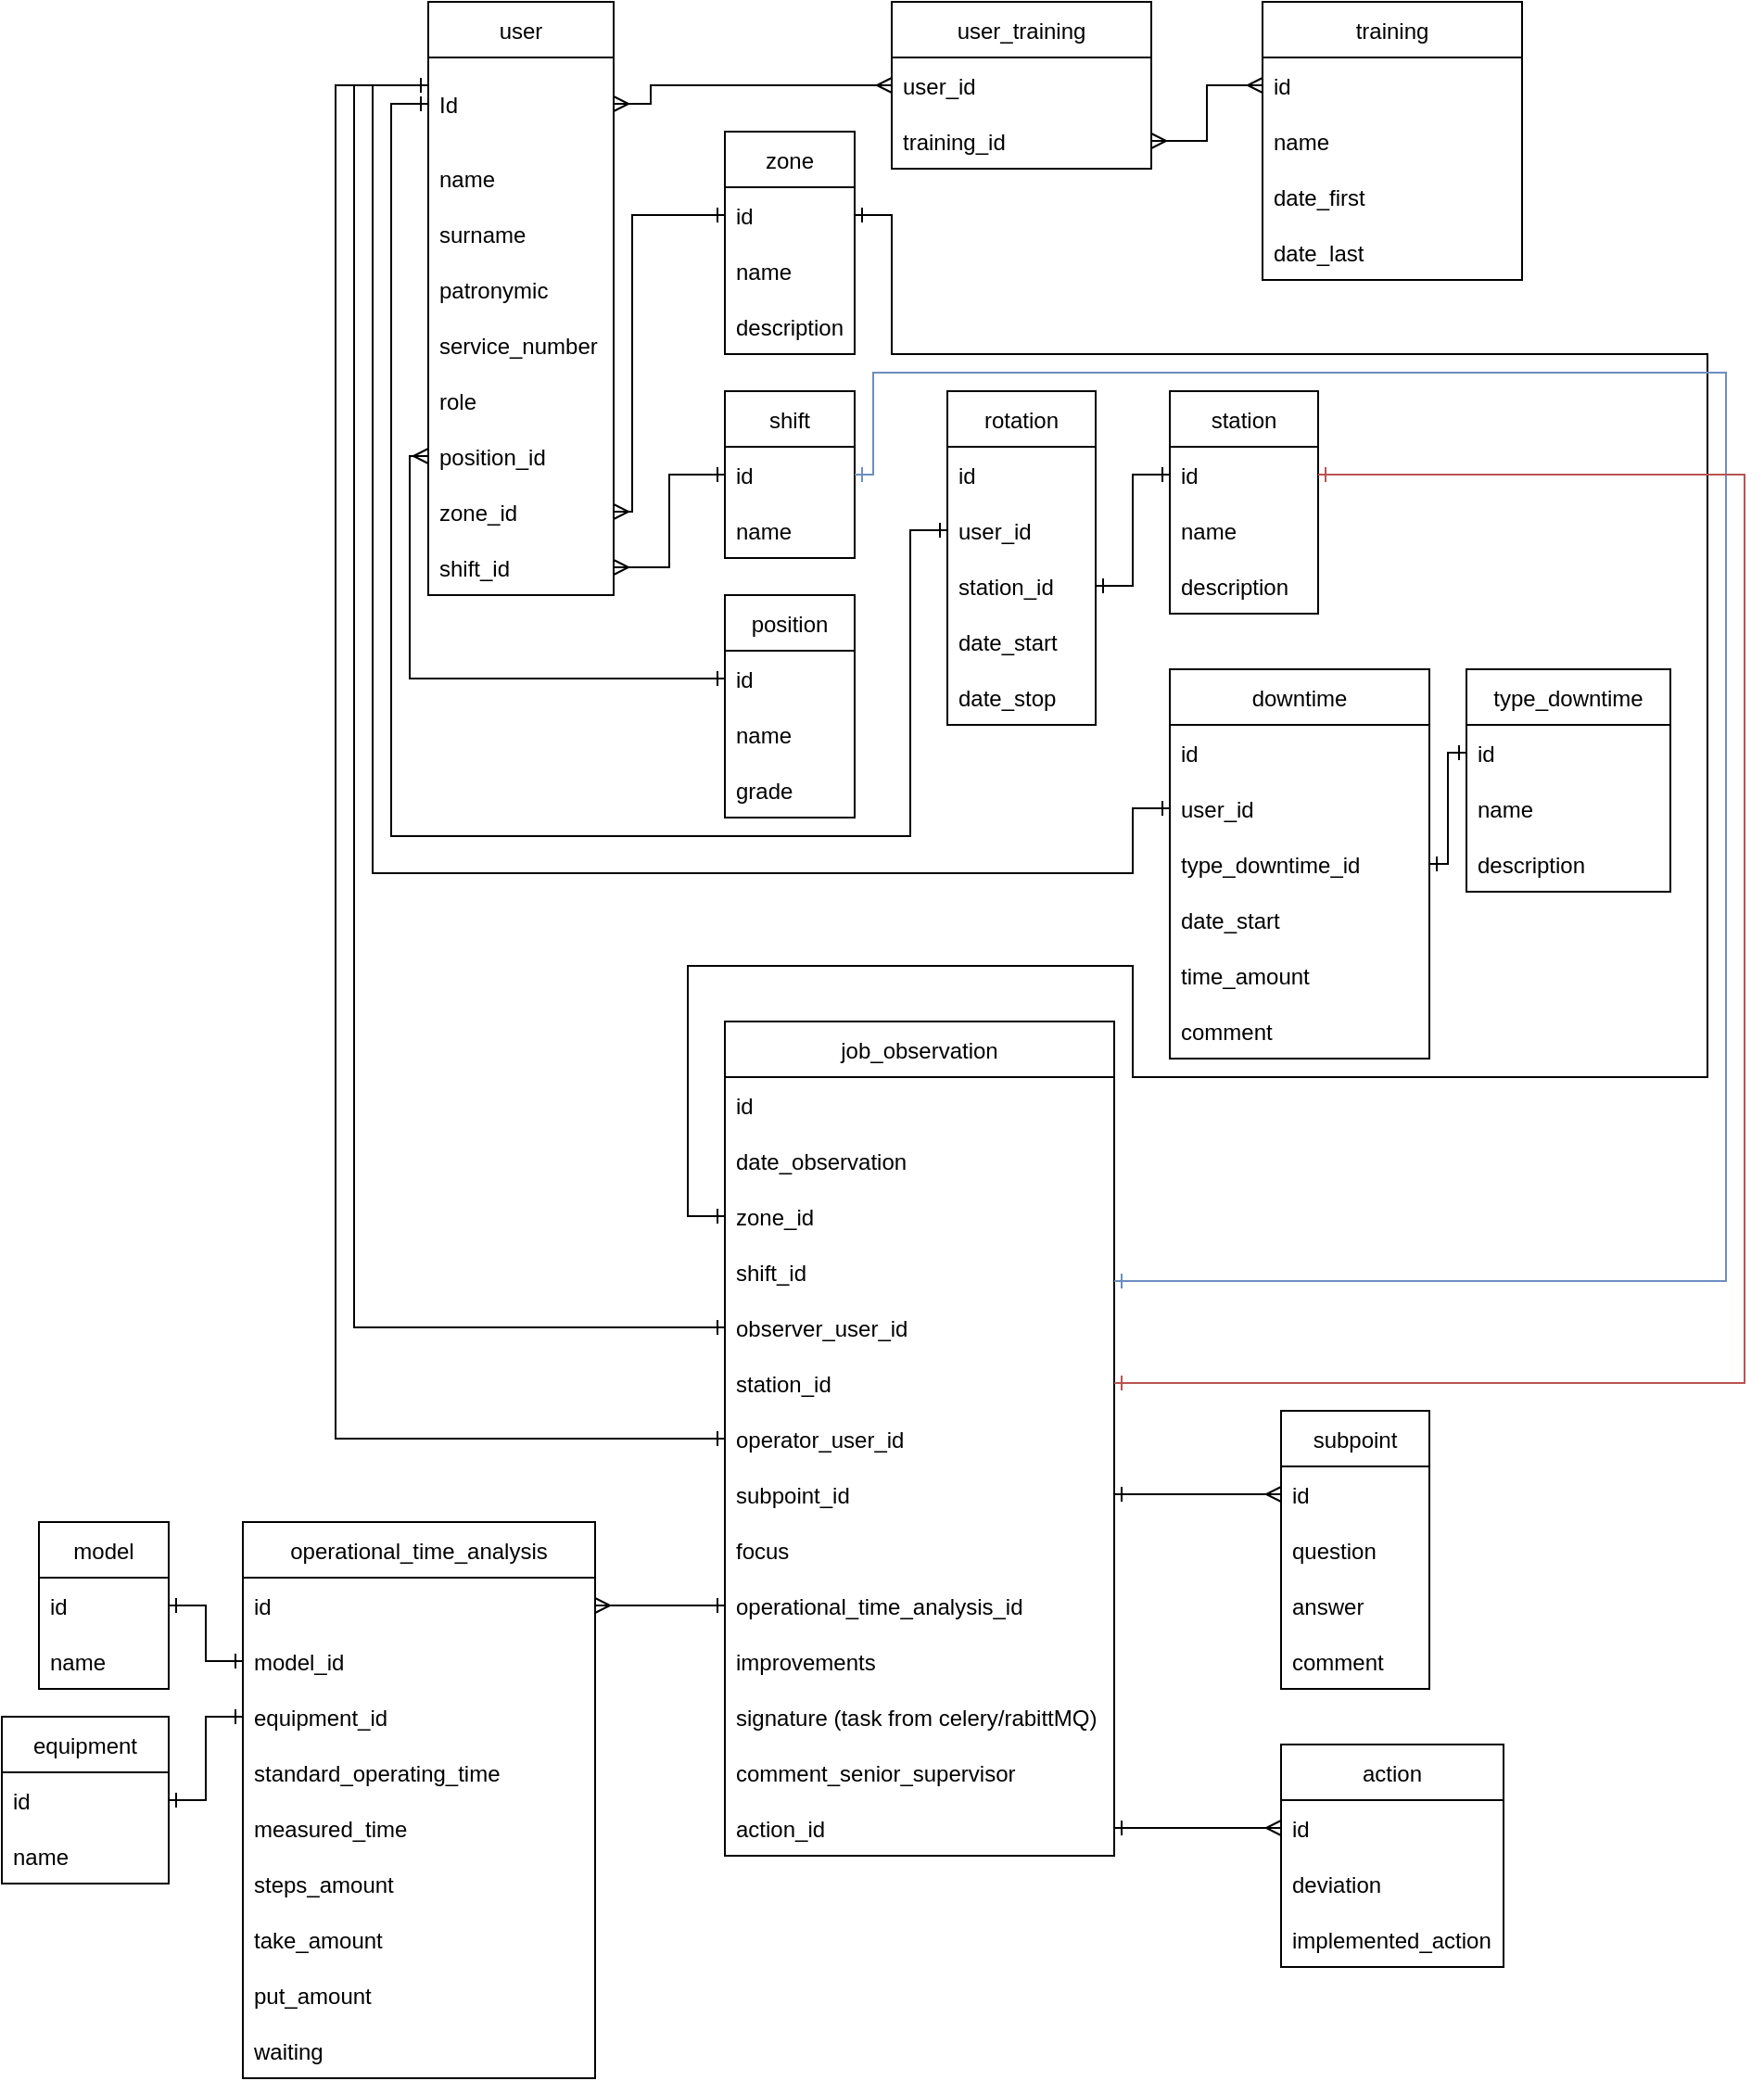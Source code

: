 <mxfile version="20.3.0" type="device"><diagram id="NyRJ1tQCkw0clS2zk_L4" name="Страница 1"><mxGraphModel dx="3197" dy="1463" grid="1" gridSize="10" guides="1" tooltips="1" connect="1" arrows="1" fold="1" page="1" pageScale="1" pageWidth="827" pageHeight="1169" math="0" shadow="0"><root><mxCell id="0"/><mxCell id="1" parent="0"/><mxCell id="yihOvGIDI-T1qDtZkuZe-1" value="user" style="swimlane;fontStyle=0;childLayout=stackLayout;horizontal=1;startSize=30;horizontalStack=0;resizeParent=1;resizeParentMax=0;resizeLast=0;collapsible=1;marginBottom=0;" parent="1" vertex="1"><mxGeometry x="40" y="40" width="100" height="320" as="geometry"><mxRectangle x="40" y="40" width="60" height="30" as="alternateBounds"/></mxGeometry></mxCell><mxCell id="yihOvGIDI-T1qDtZkuZe-2" value="Id" style="text;strokeColor=none;fillColor=none;align=left;verticalAlign=middle;spacingLeft=4;spacingRight=4;overflow=hidden;points=[[0,0.5],[1,0.5]];portConstraint=eastwest;rotatable=0;" parent="yihOvGIDI-T1qDtZkuZe-1" vertex="1"><mxGeometry y="30" width="100" height="50" as="geometry"/></mxCell><mxCell id="yihOvGIDI-T1qDtZkuZe-3" value="name" style="text;strokeColor=none;fillColor=none;align=left;verticalAlign=middle;spacingLeft=4;spacingRight=4;overflow=hidden;points=[[0,0.5],[1,0.5]];portConstraint=eastwest;rotatable=0;" parent="yihOvGIDI-T1qDtZkuZe-1" vertex="1"><mxGeometry y="80" width="100" height="30" as="geometry"/></mxCell><mxCell id="yihOvGIDI-T1qDtZkuZe-4" value="surname" style="text;strokeColor=none;fillColor=none;align=left;verticalAlign=middle;spacingLeft=4;spacingRight=4;overflow=hidden;points=[[0,0.5],[1,0.5]];portConstraint=eastwest;rotatable=0;" parent="yihOvGIDI-T1qDtZkuZe-1" vertex="1"><mxGeometry y="110" width="100" height="30" as="geometry"/></mxCell><mxCell id="yihOvGIDI-T1qDtZkuZe-8" value="patronymic" style="text;strokeColor=none;fillColor=none;align=left;verticalAlign=middle;spacingLeft=4;spacingRight=4;overflow=hidden;points=[[0,0.5],[1,0.5]];portConstraint=eastwest;rotatable=0;" parent="yihOvGIDI-T1qDtZkuZe-1" vertex="1"><mxGeometry y="140" width="100" height="30" as="geometry"/></mxCell><mxCell id="yihOvGIDI-T1qDtZkuZe-9" value="service_number" style="text;strokeColor=none;fillColor=none;align=left;verticalAlign=middle;spacingLeft=4;spacingRight=4;overflow=hidden;points=[[0,0.5],[1,0.5]];portConstraint=eastwest;rotatable=0;" parent="yihOvGIDI-T1qDtZkuZe-1" vertex="1"><mxGeometry y="170" width="100" height="30" as="geometry"/></mxCell><mxCell id="yihOvGIDI-T1qDtZkuZe-10" value="role" style="text;strokeColor=none;fillColor=none;align=left;verticalAlign=middle;spacingLeft=4;spacingRight=4;overflow=hidden;points=[[0,0.5],[1,0.5]];portConstraint=eastwest;rotatable=0;" parent="yihOvGIDI-T1qDtZkuZe-1" vertex="1"><mxGeometry y="200" width="100" height="30" as="geometry"/></mxCell><mxCell id="yihOvGIDI-T1qDtZkuZe-11" value="position_id" style="text;strokeColor=none;fillColor=none;align=left;verticalAlign=middle;spacingLeft=4;spacingRight=4;overflow=hidden;points=[[0,0.5],[1,0.5]];portConstraint=eastwest;rotatable=0;" parent="yihOvGIDI-T1qDtZkuZe-1" vertex="1"><mxGeometry y="230" width="100" height="30" as="geometry"/></mxCell><mxCell id="yihOvGIDI-T1qDtZkuZe-14" value="zone_id" style="text;strokeColor=none;fillColor=none;align=left;verticalAlign=middle;spacingLeft=4;spacingRight=4;overflow=hidden;points=[[0,0.5],[1,0.5]];portConstraint=eastwest;rotatable=0;" parent="yihOvGIDI-T1qDtZkuZe-1" vertex="1"><mxGeometry y="260" width="100" height="30" as="geometry"/></mxCell><mxCell id="yihOvGIDI-T1qDtZkuZe-15" value="shift_id" style="text;strokeColor=none;fillColor=none;align=left;verticalAlign=middle;spacingLeft=4;spacingRight=4;overflow=hidden;points=[[0,0.5],[1,0.5]];portConstraint=eastwest;rotatable=0;" parent="yihOvGIDI-T1qDtZkuZe-1" vertex="1"><mxGeometry y="290" width="100" height="30" as="geometry"/></mxCell><mxCell id="yihOvGIDI-T1qDtZkuZe-16" value="shift" style="swimlane;fontStyle=0;childLayout=stackLayout;horizontal=1;startSize=30;horizontalStack=0;resizeParent=1;resizeParentMax=0;resizeLast=0;collapsible=1;marginBottom=0;" parent="1" vertex="1"><mxGeometry x="200" y="250" width="70" height="90" as="geometry"/></mxCell><mxCell id="yihOvGIDI-T1qDtZkuZe-17" value="id" style="text;strokeColor=none;fillColor=none;align=left;verticalAlign=middle;spacingLeft=4;spacingRight=4;overflow=hidden;points=[[0,0.5],[1,0.5]];portConstraint=eastwest;rotatable=0;" parent="yihOvGIDI-T1qDtZkuZe-16" vertex="1"><mxGeometry y="30" width="70" height="30" as="geometry"/></mxCell><mxCell id="yihOvGIDI-T1qDtZkuZe-18" value="name" style="text;strokeColor=none;fillColor=none;align=left;verticalAlign=middle;spacingLeft=4;spacingRight=4;overflow=hidden;points=[[0,0.5],[1,0.5]];portConstraint=eastwest;rotatable=0;" parent="yihOvGIDI-T1qDtZkuZe-16" vertex="1"><mxGeometry y="60" width="70" height="30" as="geometry"/></mxCell><mxCell id="yihOvGIDI-T1qDtZkuZe-22" style="edgeStyle=orthogonalEdgeStyle;rounded=0;orthogonalLoop=1;jettySize=auto;html=1;entryX=0;entryY=0.5;entryDx=0;entryDy=0;endArrow=ERone;endFill=0;startArrow=ERmany;startFill=0;" parent="1" source="yihOvGIDI-T1qDtZkuZe-15" target="yihOvGIDI-T1qDtZkuZe-17" edge="1"><mxGeometry relative="1" as="geometry"/></mxCell><mxCell id="yihOvGIDI-T1qDtZkuZe-23" value="zone" style="swimlane;fontStyle=0;childLayout=stackLayout;horizontal=1;startSize=30;horizontalStack=0;resizeParent=1;resizeParentMax=0;resizeLast=0;collapsible=1;marginBottom=0;" parent="1" vertex="1"><mxGeometry x="200" y="110" width="70" height="120" as="geometry"/></mxCell><mxCell id="yihOvGIDI-T1qDtZkuZe-24" value="id" style="text;strokeColor=none;fillColor=none;align=left;verticalAlign=middle;spacingLeft=4;spacingRight=4;overflow=hidden;points=[[0,0.5],[1,0.5]];portConstraint=eastwest;rotatable=0;" parent="yihOvGIDI-T1qDtZkuZe-23" vertex="1"><mxGeometry y="30" width="70" height="30" as="geometry"/></mxCell><mxCell id="yihOvGIDI-T1qDtZkuZe-25" value="name" style="text;strokeColor=none;fillColor=none;align=left;verticalAlign=middle;spacingLeft=4;spacingRight=4;overflow=hidden;points=[[0,0.5],[1,0.5]];portConstraint=eastwest;rotatable=0;" parent="yihOvGIDI-T1qDtZkuZe-23" vertex="1"><mxGeometry y="60" width="70" height="30" as="geometry"/></mxCell><mxCell id="yihOvGIDI-T1qDtZkuZe-26" value="description" style="text;strokeColor=none;fillColor=none;align=left;verticalAlign=middle;spacingLeft=4;spacingRight=4;overflow=hidden;points=[[0,0.5],[1,0.5]];portConstraint=eastwest;rotatable=0;" parent="yihOvGIDI-T1qDtZkuZe-23" vertex="1"><mxGeometry y="90" width="70" height="30" as="geometry"/></mxCell><mxCell id="yihOvGIDI-T1qDtZkuZe-27" style="edgeStyle=orthogonalEdgeStyle;rounded=0;orthogonalLoop=1;jettySize=auto;html=1;exitX=1;exitY=0.5;exitDx=0;exitDy=0;entryX=0;entryY=0.5;entryDx=0;entryDy=0;endArrow=ERone;endFill=0;startArrow=ERmany;startFill=0;" parent="1" source="yihOvGIDI-T1qDtZkuZe-14" target="yihOvGIDI-T1qDtZkuZe-24" edge="1"><mxGeometry relative="1" as="geometry"><mxPoint x="200" y="160" as="targetPoint"/><Array as="points"><mxPoint x="150" y="315"/><mxPoint x="150" y="155"/></Array></mxGeometry></mxCell><mxCell id="yihOvGIDI-T1qDtZkuZe-28" value="position" style="swimlane;fontStyle=0;childLayout=stackLayout;horizontal=1;startSize=30;horizontalStack=0;resizeParent=1;resizeParentMax=0;resizeLast=0;collapsible=1;marginBottom=0;" parent="1" vertex="1"><mxGeometry x="200" y="360" width="70" height="120" as="geometry"/></mxCell><mxCell id="yihOvGIDI-T1qDtZkuZe-29" value="id" style="text;strokeColor=none;fillColor=none;align=left;verticalAlign=middle;spacingLeft=4;spacingRight=4;overflow=hidden;points=[[0,0.5],[1,0.5]];portConstraint=eastwest;rotatable=0;" parent="yihOvGIDI-T1qDtZkuZe-28" vertex="1"><mxGeometry y="30" width="70" height="30" as="geometry"/></mxCell><mxCell id="yihOvGIDI-T1qDtZkuZe-30" value="name" style="text;strokeColor=none;fillColor=none;align=left;verticalAlign=middle;spacingLeft=4;spacingRight=4;overflow=hidden;points=[[0,0.5],[1,0.5]];portConstraint=eastwest;rotatable=0;" parent="yihOvGIDI-T1qDtZkuZe-28" vertex="1"><mxGeometry y="60" width="70" height="30" as="geometry"/></mxCell><mxCell id="yihOvGIDI-T1qDtZkuZe-31" value="grade" style="text;strokeColor=none;fillColor=none;align=left;verticalAlign=middle;spacingLeft=4;spacingRight=4;overflow=hidden;points=[[0,0.5],[1,0.5]];portConstraint=eastwest;rotatable=0;" parent="yihOvGIDI-T1qDtZkuZe-28" vertex="1"><mxGeometry y="90" width="70" height="30" as="geometry"/></mxCell><mxCell id="yihOvGIDI-T1qDtZkuZe-32" style="edgeStyle=orthogonalEdgeStyle;rounded=0;orthogonalLoop=1;jettySize=auto;html=1;startArrow=ERmany;startFill=0;endArrow=ERone;endFill=0;exitX=0;exitY=0.5;exitDx=0;exitDy=0;" parent="1" source="yihOvGIDI-T1qDtZkuZe-11" target="yihOvGIDI-T1qDtZkuZe-29" edge="1"><mxGeometry relative="1" as="geometry"><Array as="points"><mxPoint x="30" y="285"/><mxPoint x="30" y="405"/></Array></mxGeometry></mxCell><mxCell id="yihOvGIDI-T1qDtZkuZe-33" value="training" style="swimlane;fontStyle=0;childLayout=stackLayout;horizontal=1;startSize=30;horizontalStack=0;resizeParent=1;resizeParentMax=0;resizeLast=0;collapsible=1;marginBottom=0;" parent="1" vertex="1"><mxGeometry x="490" y="40" width="140" height="150" as="geometry"/></mxCell><mxCell id="yihOvGIDI-T1qDtZkuZe-34" value="id" style="text;strokeColor=none;fillColor=none;align=left;verticalAlign=middle;spacingLeft=4;spacingRight=4;overflow=hidden;points=[[0,0.5],[1,0.5]];portConstraint=eastwest;rotatable=0;" parent="yihOvGIDI-T1qDtZkuZe-33" vertex="1"><mxGeometry y="30" width="140" height="30" as="geometry"/></mxCell><mxCell id="yihOvGIDI-T1qDtZkuZe-35" value="name" style="text;strokeColor=none;fillColor=none;align=left;verticalAlign=middle;spacingLeft=4;spacingRight=4;overflow=hidden;points=[[0,0.5],[1,0.5]];portConstraint=eastwest;rotatable=0;" parent="yihOvGIDI-T1qDtZkuZe-33" vertex="1"><mxGeometry y="60" width="140" height="30" as="geometry"/></mxCell><mxCell id="yihOvGIDI-T1qDtZkuZe-38" value="date_first" style="text;strokeColor=none;fillColor=none;align=left;verticalAlign=middle;spacingLeft=4;spacingRight=4;overflow=hidden;points=[[0,0.5],[1,0.5]];portConstraint=eastwest;rotatable=0;" parent="yihOvGIDI-T1qDtZkuZe-33" vertex="1"><mxGeometry y="90" width="140" height="30" as="geometry"/></mxCell><mxCell id="yihOvGIDI-T1qDtZkuZe-39" value="date_last" style="text;strokeColor=none;fillColor=none;align=left;verticalAlign=middle;spacingLeft=4;spacingRight=4;overflow=hidden;points=[[0,0.5],[1,0.5]];portConstraint=eastwest;rotatable=0;" parent="yihOvGIDI-T1qDtZkuZe-33" vertex="1"><mxGeometry y="120" width="140" height="30" as="geometry"/></mxCell><mxCell id="yihOvGIDI-T1qDtZkuZe-40" value="user_training" style="swimlane;fontStyle=0;childLayout=stackLayout;horizontal=1;startSize=30;horizontalStack=0;resizeParent=1;resizeParentMax=0;resizeLast=0;collapsible=1;marginBottom=0;" parent="1" vertex="1"><mxGeometry x="290" y="40" width="140" height="90" as="geometry"/></mxCell><mxCell id="yihOvGIDI-T1qDtZkuZe-41" value="user_id" style="text;strokeColor=none;fillColor=none;align=left;verticalAlign=middle;spacingLeft=4;spacingRight=4;overflow=hidden;points=[[0,0.5],[1,0.5]];portConstraint=eastwest;rotatable=0;" parent="yihOvGIDI-T1qDtZkuZe-40" vertex="1"><mxGeometry y="30" width="140" height="30" as="geometry"/></mxCell><mxCell id="yihOvGIDI-T1qDtZkuZe-42" value="training_id" style="text;strokeColor=none;fillColor=none;align=left;verticalAlign=middle;spacingLeft=4;spacingRight=4;overflow=hidden;points=[[0,0.5],[1,0.5]];portConstraint=eastwest;rotatable=0;" parent="yihOvGIDI-T1qDtZkuZe-40" vertex="1"><mxGeometry y="60" width="140" height="30" as="geometry"/></mxCell><mxCell id="yihOvGIDI-T1qDtZkuZe-44" style="edgeStyle=orthogonalEdgeStyle;rounded=0;orthogonalLoop=1;jettySize=auto;html=1;entryX=0;entryY=0.5;entryDx=0;entryDy=0;endArrow=ERmany;endFill=0;startArrow=ERmany;startFill=0;" parent="1" source="yihOvGIDI-T1qDtZkuZe-2" target="yihOvGIDI-T1qDtZkuZe-41" edge="1"><mxGeometry relative="1" as="geometry"><Array as="points"><mxPoint x="160" y="95"/><mxPoint x="160" y="85"/></Array></mxGeometry></mxCell><mxCell id="yihOvGIDI-T1qDtZkuZe-46" style="edgeStyle=orthogonalEdgeStyle;rounded=0;orthogonalLoop=1;jettySize=auto;html=1;exitX=0;exitY=0.5;exitDx=0;exitDy=0;entryX=1;entryY=0.5;entryDx=0;entryDy=0;endArrow=ERmany;endFill=0;startArrow=ERmany;startFill=0;" parent="1" source="yihOvGIDI-T1qDtZkuZe-34" target="yihOvGIDI-T1qDtZkuZe-42" edge="1"><mxGeometry relative="1" as="geometry"/></mxCell><mxCell id="yihOvGIDI-T1qDtZkuZe-47" value="rotation" style="swimlane;fontStyle=0;childLayout=stackLayout;horizontal=1;startSize=30;horizontalStack=0;resizeParent=1;resizeParentMax=0;resizeLast=0;collapsible=1;marginBottom=0;" parent="1" vertex="1"><mxGeometry x="320" y="250" width="80" height="180" as="geometry"/></mxCell><mxCell id="yihOvGIDI-T1qDtZkuZe-48" value="id" style="text;strokeColor=none;fillColor=none;align=left;verticalAlign=middle;spacingLeft=4;spacingRight=4;overflow=hidden;points=[[0,0.5],[1,0.5]];portConstraint=eastwest;rotatable=0;" parent="yihOvGIDI-T1qDtZkuZe-47" vertex="1"><mxGeometry y="30" width="80" height="30" as="geometry"/></mxCell><mxCell id="yihOvGIDI-T1qDtZkuZe-49" value="user_id" style="text;strokeColor=none;fillColor=none;align=left;verticalAlign=middle;spacingLeft=4;spacingRight=4;overflow=hidden;points=[[0,0.5],[1,0.5]];portConstraint=eastwest;rotatable=0;" parent="yihOvGIDI-T1qDtZkuZe-47" vertex="1"><mxGeometry y="60" width="80" height="30" as="geometry"/></mxCell><mxCell id="yihOvGIDI-T1qDtZkuZe-50" value="station_id" style="text;strokeColor=none;fillColor=none;align=left;verticalAlign=middle;spacingLeft=4;spacingRight=4;overflow=hidden;points=[[0,0.5],[1,0.5]];portConstraint=eastwest;rotatable=0;" parent="yihOvGIDI-T1qDtZkuZe-47" vertex="1"><mxGeometry y="90" width="80" height="30" as="geometry"/></mxCell><mxCell id="yihOvGIDI-T1qDtZkuZe-51" value="date_start" style="text;strokeColor=none;fillColor=none;align=left;verticalAlign=middle;spacingLeft=4;spacingRight=4;overflow=hidden;points=[[0,0.5],[1,0.5]];portConstraint=eastwest;rotatable=0;" parent="yihOvGIDI-T1qDtZkuZe-47" vertex="1"><mxGeometry y="120" width="80" height="30" as="geometry"/></mxCell><mxCell id="yihOvGIDI-T1qDtZkuZe-52" value="date_stop" style="text;strokeColor=none;fillColor=none;align=left;verticalAlign=middle;spacingLeft=4;spacingRight=4;overflow=hidden;points=[[0,0.5],[1,0.5]];portConstraint=eastwest;rotatable=0;" parent="yihOvGIDI-T1qDtZkuZe-47" vertex="1"><mxGeometry y="150" width="80" height="30" as="geometry"/></mxCell><mxCell id="yihOvGIDI-T1qDtZkuZe-53" style="edgeStyle=orthogonalEdgeStyle;rounded=0;orthogonalLoop=1;jettySize=auto;html=1;entryX=0;entryY=0.5;entryDx=0;entryDy=0;endArrow=ERone;endFill=0;exitX=0;exitY=0.5;exitDx=0;exitDy=0;startArrow=ERone;startFill=0;" parent="1" source="yihOvGIDI-T1qDtZkuZe-2" target="yihOvGIDI-T1qDtZkuZe-49" edge="1"><mxGeometry relative="1" as="geometry"><Array as="points"><mxPoint x="20" y="95"/><mxPoint x="20" y="490"/><mxPoint x="300" y="490"/><mxPoint x="300" y="325"/></Array></mxGeometry></mxCell><mxCell id="yihOvGIDI-T1qDtZkuZe-56" value="station" style="swimlane;fontStyle=0;childLayout=stackLayout;horizontal=1;startSize=30;horizontalStack=0;resizeParent=1;resizeParentMax=0;resizeLast=0;collapsible=1;marginBottom=0;" parent="1" vertex="1"><mxGeometry x="440" y="250" width="80" height="120" as="geometry"/></mxCell><mxCell id="yihOvGIDI-T1qDtZkuZe-57" value="id" style="text;strokeColor=none;fillColor=none;align=left;verticalAlign=middle;spacingLeft=4;spacingRight=4;overflow=hidden;points=[[0,0.5],[1,0.5]];portConstraint=eastwest;rotatable=0;" parent="yihOvGIDI-T1qDtZkuZe-56" vertex="1"><mxGeometry y="30" width="80" height="30" as="geometry"/></mxCell><mxCell id="yihOvGIDI-T1qDtZkuZe-58" value="name" style="text;strokeColor=none;fillColor=none;align=left;verticalAlign=middle;spacingLeft=4;spacingRight=4;overflow=hidden;points=[[0,0.5],[1,0.5]];portConstraint=eastwest;rotatable=0;" parent="yihOvGIDI-T1qDtZkuZe-56" vertex="1"><mxGeometry y="60" width="80" height="30" as="geometry"/></mxCell><mxCell id="yihOvGIDI-T1qDtZkuZe-59" value="description" style="text;strokeColor=none;fillColor=none;align=left;verticalAlign=middle;spacingLeft=4;spacingRight=4;overflow=hidden;points=[[0,0.5],[1,0.5]];portConstraint=eastwest;rotatable=0;" parent="yihOvGIDI-T1qDtZkuZe-56" vertex="1"><mxGeometry y="90" width="80" height="30" as="geometry"/></mxCell><mxCell id="yihOvGIDI-T1qDtZkuZe-65" style="edgeStyle=orthogonalEdgeStyle;rounded=0;orthogonalLoop=1;jettySize=auto;html=1;exitX=1;exitY=0.5;exitDx=0;exitDy=0;endArrow=classic;endFill=1;" parent="yihOvGIDI-T1qDtZkuZe-56" source="yihOvGIDI-T1qDtZkuZe-58" target="yihOvGIDI-T1qDtZkuZe-58" edge="1"><mxGeometry relative="1" as="geometry"/></mxCell><mxCell id="yihOvGIDI-T1qDtZkuZe-60" style="edgeStyle=orthogonalEdgeStyle;rounded=0;orthogonalLoop=1;jettySize=auto;html=1;exitX=0;exitY=0.5;exitDx=0;exitDy=0;entryX=1;entryY=0.5;entryDx=0;entryDy=0;endArrow=ERone;endFill=0;startArrow=ERone;startFill=0;" parent="1" source="yihOvGIDI-T1qDtZkuZe-57" target="yihOvGIDI-T1qDtZkuZe-50" edge="1"><mxGeometry relative="1" as="geometry"><Array as="points"><mxPoint x="420" y="295"/><mxPoint x="420" y="355"/></Array></mxGeometry></mxCell><mxCell id="yihOvGIDI-T1qDtZkuZe-61" value="downtime" style="swimlane;fontStyle=0;childLayout=stackLayout;horizontal=1;startSize=30;horizontalStack=0;resizeParent=1;resizeParentMax=0;resizeLast=0;collapsible=1;marginBottom=0;" parent="1" vertex="1"><mxGeometry x="440" y="400" width="140" height="210" as="geometry"/></mxCell><mxCell id="yihOvGIDI-T1qDtZkuZe-62" value="id" style="text;strokeColor=none;fillColor=none;align=left;verticalAlign=middle;spacingLeft=4;spacingRight=4;overflow=hidden;points=[[0,0.5],[1,0.5]];portConstraint=eastwest;rotatable=0;" parent="yihOvGIDI-T1qDtZkuZe-61" vertex="1"><mxGeometry y="30" width="140" height="30" as="geometry"/></mxCell><mxCell id="yihOvGIDI-T1qDtZkuZe-63" value="user_id" style="text;strokeColor=none;fillColor=none;align=left;verticalAlign=middle;spacingLeft=4;spacingRight=4;overflow=hidden;points=[[0,0.5],[1,0.5]];portConstraint=eastwest;rotatable=0;" parent="yihOvGIDI-T1qDtZkuZe-61" vertex="1"><mxGeometry y="60" width="140" height="30" as="geometry"/></mxCell><mxCell id="yihOvGIDI-T1qDtZkuZe-64" value="type_downtime_id" style="text;strokeColor=none;fillColor=none;align=left;verticalAlign=middle;spacingLeft=4;spacingRight=4;overflow=hidden;points=[[0,0.5],[1,0.5]];portConstraint=eastwest;rotatable=0;" parent="yihOvGIDI-T1qDtZkuZe-61" vertex="1"><mxGeometry y="90" width="140" height="30" as="geometry"/></mxCell><mxCell id="yihOvGIDI-T1qDtZkuZe-66" value="date_start" style="text;strokeColor=none;fillColor=none;align=left;verticalAlign=middle;spacingLeft=4;spacingRight=4;overflow=hidden;points=[[0,0.5],[1,0.5]];portConstraint=eastwest;rotatable=0;" parent="yihOvGIDI-T1qDtZkuZe-61" vertex="1"><mxGeometry y="120" width="140" height="30" as="geometry"/></mxCell><mxCell id="IS153_sGiY7l5ILArq1q-39" value="time_amount" style="text;strokeColor=none;fillColor=none;align=left;verticalAlign=middle;spacingLeft=4;spacingRight=4;overflow=hidden;points=[[0,0.5],[1,0.5]];portConstraint=eastwest;rotatable=0;" vertex="1" parent="yihOvGIDI-T1qDtZkuZe-61"><mxGeometry y="150" width="140" height="30" as="geometry"/></mxCell><mxCell id="yihOvGIDI-T1qDtZkuZe-68" value="comment" style="text;strokeColor=none;fillColor=none;align=left;verticalAlign=middle;spacingLeft=4;spacingRight=4;overflow=hidden;points=[[0,0.5],[1,0.5]];portConstraint=eastwest;rotatable=0;" parent="yihOvGIDI-T1qDtZkuZe-61" vertex="1"><mxGeometry y="180" width="140" height="30" as="geometry"/></mxCell><mxCell id="yihOvGIDI-T1qDtZkuZe-69" value="type_downtime" style="swimlane;fontStyle=0;childLayout=stackLayout;horizontal=1;startSize=30;horizontalStack=0;resizeParent=1;resizeParentMax=0;resizeLast=0;collapsible=1;marginBottom=0;" parent="1" vertex="1"><mxGeometry x="600" y="400" width="110" height="120" as="geometry"/></mxCell><mxCell id="yihOvGIDI-T1qDtZkuZe-70" value="id" style="text;strokeColor=none;fillColor=none;align=left;verticalAlign=middle;spacingLeft=4;spacingRight=4;overflow=hidden;points=[[0,0.5],[1,0.5]];portConstraint=eastwest;rotatable=0;" parent="yihOvGIDI-T1qDtZkuZe-69" vertex="1"><mxGeometry y="30" width="110" height="30" as="geometry"/></mxCell><mxCell id="yihOvGIDI-T1qDtZkuZe-71" value="name" style="text;strokeColor=none;fillColor=none;align=left;verticalAlign=middle;spacingLeft=4;spacingRight=4;overflow=hidden;points=[[0,0.5],[1,0.5]];portConstraint=eastwest;rotatable=0;" parent="yihOvGIDI-T1qDtZkuZe-69" vertex="1"><mxGeometry y="60" width="110" height="30" as="geometry"/></mxCell><mxCell id="yihOvGIDI-T1qDtZkuZe-72" value="description" style="text;strokeColor=none;fillColor=none;align=left;verticalAlign=middle;spacingLeft=4;spacingRight=4;overflow=hidden;points=[[0,0.5],[1,0.5]];portConstraint=eastwest;rotatable=0;" parent="yihOvGIDI-T1qDtZkuZe-69" vertex="1"><mxGeometry y="90" width="110" height="30" as="geometry"/></mxCell><mxCell id="yihOvGIDI-T1qDtZkuZe-73" style="edgeStyle=orthogonalEdgeStyle;rounded=0;orthogonalLoop=1;jettySize=auto;html=1;exitX=0;exitY=0.5;exitDx=0;exitDy=0;entryX=1;entryY=0.5;entryDx=0;entryDy=0;endArrow=ERone;endFill=0;startArrow=ERone;startFill=0;" parent="1" source="yihOvGIDI-T1qDtZkuZe-70" target="yihOvGIDI-T1qDtZkuZe-64" edge="1"><mxGeometry relative="1" as="geometry"><Array as="points"><mxPoint x="590" y="445"/><mxPoint x="590" y="505"/></Array></mxGeometry></mxCell><mxCell id="yihOvGIDI-T1qDtZkuZe-74" style="edgeStyle=orthogonalEdgeStyle;rounded=0;orthogonalLoop=1;jettySize=auto;html=1;entryX=0;entryY=0.5;entryDx=0;entryDy=0;endArrow=ERone;endFill=0;startArrow=ERone;startFill=0;" parent="1" source="yihOvGIDI-T1qDtZkuZe-2" target="yihOvGIDI-T1qDtZkuZe-63" edge="1"><mxGeometry relative="1" as="geometry"><Array as="points"><mxPoint x="10" y="85"/><mxPoint x="10" y="510"/><mxPoint x="420" y="510"/><mxPoint x="420" y="475"/></Array></mxGeometry></mxCell><mxCell id="yihOvGIDI-T1qDtZkuZe-75" value="job_observation" style="swimlane;fontStyle=0;childLayout=stackLayout;horizontal=1;startSize=30;horizontalStack=0;resizeParent=1;resizeParentMax=0;resizeLast=0;collapsible=1;marginBottom=0;" parent="1" vertex="1"><mxGeometry x="200" y="590" width="210" height="450" as="geometry"/></mxCell><mxCell id="yihOvGIDI-T1qDtZkuZe-76" value="id" style="text;strokeColor=none;fillColor=none;align=left;verticalAlign=middle;spacingLeft=4;spacingRight=4;overflow=hidden;points=[[0,0.5],[1,0.5]];portConstraint=eastwest;rotatable=0;" parent="yihOvGIDI-T1qDtZkuZe-75" vertex="1"><mxGeometry y="30" width="210" height="30" as="geometry"/></mxCell><mxCell id="yihOvGIDI-T1qDtZkuZe-77" value="date_observation" style="text;strokeColor=none;fillColor=none;align=left;verticalAlign=middle;spacingLeft=4;spacingRight=4;overflow=hidden;points=[[0,0.5],[1,0.5]];portConstraint=eastwest;rotatable=0;" parent="yihOvGIDI-T1qDtZkuZe-75" vertex="1"><mxGeometry y="60" width="210" height="30" as="geometry"/></mxCell><mxCell id="yihOvGIDI-T1qDtZkuZe-78" value="zone_id" style="text;strokeColor=none;fillColor=none;align=left;verticalAlign=middle;spacingLeft=4;spacingRight=4;overflow=hidden;points=[[0,0.5],[1,0.5]];portConstraint=eastwest;rotatable=0;" parent="yihOvGIDI-T1qDtZkuZe-75" vertex="1"><mxGeometry y="90" width="210" height="30" as="geometry"/></mxCell><mxCell id="yihOvGIDI-T1qDtZkuZe-79" value="shift_id" style="text;strokeColor=none;fillColor=none;align=left;verticalAlign=middle;spacingLeft=4;spacingRight=4;overflow=hidden;points=[[0,0.5],[1,0.5]];portConstraint=eastwest;rotatable=0;" parent="yihOvGIDI-T1qDtZkuZe-75" vertex="1"><mxGeometry y="120" width="210" height="30" as="geometry"/></mxCell><mxCell id="yihOvGIDI-T1qDtZkuZe-80" value="observer_user_id" style="text;strokeColor=none;fillColor=none;align=left;verticalAlign=middle;spacingLeft=4;spacingRight=4;overflow=hidden;points=[[0,0.5],[1,0.5]];portConstraint=eastwest;rotatable=0;" parent="yihOvGIDI-T1qDtZkuZe-75" vertex="1"><mxGeometry y="150" width="210" height="30" as="geometry"/></mxCell><mxCell id="yihOvGIDI-T1qDtZkuZe-81" value="station_id" style="text;strokeColor=none;fillColor=none;align=left;verticalAlign=middle;spacingLeft=4;spacingRight=4;overflow=hidden;points=[[0,0.5],[1,0.5]];portConstraint=eastwest;rotatable=0;" parent="yihOvGIDI-T1qDtZkuZe-75" vertex="1"><mxGeometry y="180" width="210" height="30" as="geometry"/></mxCell><mxCell id="yihOvGIDI-T1qDtZkuZe-82" value="operator_user_id" style="text;strokeColor=none;fillColor=none;align=left;verticalAlign=middle;spacingLeft=4;spacingRight=4;overflow=hidden;points=[[0,0.5],[1,0.5]];portConstraint=eastwest;rotatable=0;" parent="yihOvGIDI-T1qDtZkuZe-75" vertex="1"><mxGeometry y="210" width="210" height="30" as="geometry"/></mxCell><mxCell id="yihOvGIDI-T1qDtZkuZe-83" value="subpoint_id" style="text;strokeColor=none;fillColor=none;align=left;verticalAlign=middle;spacingLeft=4;spacingRight=4;overflow=hidden;points=[[0,0.5],[1,0.5]];portConstraint=eastwest;rotatable=0;" parent="yihOvGIDI-T1qDtZkuZe-75" vertex="1"><mxGeometry y="240" width="210" height="30" as="geometry"/></mxCell><mxCell id="yihOvGIDI-T1qDtZkuZe-84" value="focus" style="text;strokeColor=none;fillColor=none;align=left;verticalAlign=middle;spacingLeft=4;spacingRight=4;overflow=hidden;points=[[0,0.5],[1,0.5]];portConstraint=eastwest;rotatable=0;" parent="yihOvGIDI-T1qDtZkuZe-75" vertex="1"><mxGeometry y="270" width="210" height="30" as="geometry"/></mxCell><mxCell id="yihOvGIDI-T1qDtZkuZe-85" value="operational_time_analysis_id" style="text;strokeColor=none;fillColor=none;align=left;verticalAlign=middle;spacingLeft=4;spacingRight=4;overflow=hidden;points=[[0,0.5],[1,0.5]];portConstraint=eastwest;rotatable=0;" parent="yihOvGIDI-T1qDtZkuZe-75" vertex="1"><mxGeometry y="300" width="210" height="30" as="geometry"/></mxCell><mxCell id="yihOvGIDI-T1qDtZkuZe-86" value="improvements" style="text;strokeColor=none;fillColor=none;align=left;verticalAlign=middle;spacingLeft=4;spacingRight=4;overflow=hidden;points=[[0,0.5],[1,0.5]];portConstraint=eastwest;rotatable=0;" parent="yihOvGIDI-T1qDtZkuZe-75" vertex="1"><mxGeometry y="330" width="210" height="30" as="geometry"/></mxCell><mxCell id="yihOvGIDI-T1qDtZkuZe-87" value="signature (task from celery/rabittMQ)" style="text;strokeColor=none;fillColor=none;align=left;verticalAlign=middle;spacingLeft=4;spacingRight=4;overflow=hidden;points=[[0,0.5],[1,0.5]];portConstraint=eastwest;rotatable=0;" parent="yihOvGIDI-T1qDtZkuZe-75" vertex="1"><mxGeometry y="360" width="210" height="30" as="geometry"/></mxCell><mxCell id="yihOvGIDI-T1qDtZkuZe-88" value="comment_senior_supervisor" style="text;strokeColor=none;fillColor=none;align=left;verticalAlign=middle;spacingLeft=4;spacingRight=4;overflow=hidden;points=[[0,0.5],[1,0.5]];portConstraint=eastwest;rotatable=0;" parent="yihOvGIDI-T1qDtZkuZe-75" vertex="1"><mxGeometry y="390" width="210" height="30" as="geometry"/></mxCell><mxCell id="yihOvGIDI-T1qDtZkuZe-89" value="action_id" style="text;strokeColor=none;fillColor=none;align=left;verticalAlign=middle;spacingLeft=4;spacingRight=4;overflow=hidden;points=[[0,0.5],[1,0.5]];portConstraint=eastwest;rotatable=0;" parent="yihOvGIDI-T1qDtZkuZe-75" vertex="1"><mxGeometry y="420" width="210" height="30" as="geometry"/></mxCell><mxCell id="yihOvGIDI-T1qDtZkuZe-90" style="edgeStyle=orthogonalEdgeStyle;rounded=0;orthogonalLoop=1;jettySize=auto;html=1;entryX=0;entryY=0.5;entryDx=0;entryDy=0;endArrow=ERone;endFill=0;startArrow=ERone;startFill=0;" parent="1" source="yihOvGIDI-T1qDtZkuZe-2" target="yihOvGIDI-T1qDtZkuZe-80" edge="1"><mxGeometry relative="1" as="geometry"><Array as="points"><mxPoint y="85"/><mxPoint y="755"/></Array></mxGeometry></mxCell><mxCell id="yihOvGIDI-T1qDtZkuZe-91" style="edgeStyle=orthogonalEdgeStyle;rounded=0;orthogonalLoop=1;jettySize=auto;html=1;entryX=0;entryY=0.5;entryDx=0;entryDy=0;endArrow=ERone;endFill=0;startArrow=ERone;startFill=0;" parent="1" source="yihOvGIDI-T1qDtZkuZe-2" target="yihOvGIDI-T1qDtZkuZe-82" edge="1"><mxGeometry relative="1" as="geometry"><Array as="points"><mxPoint x="-10" y="85"/><mxPoint x="-10" y="815"/></Array></mxGeometry></mxCell><mxCell id="yihOvGIDI-T1qDtZkuZe-92" style="edgeStyle=orthogonalEdgeStyle;rounded=0;orthogonalLoop=1;jettySize=auto;html=1;entryX=1;entryY=0.5;entryDx=0;entryDy=0;endArrow=ERone;endFill=0;startArrow=ERone;startFill=0;" parent="1" source="yihOvGIDI-T1qDtZkuZe-78" target="yihOvGIDI-T1qDtZkuZe-24" edge="1"><mxGeometry relative="1" as="geometry"><Array as="points"><mxPoint x="180" y="695"/><mxPoint x="180" y="560"/><mxPoint x="420" y="560"/><mxPoint x="420" y="620"/><mxPoint x="730" y="620"/><mxPoint x="730" y="230"/><mxPoint x="290" y="230"/><mxPoint x="290" y="155"/></Array></mxGeometry></mxCell><mxCell id="IS153_sGiY7l5ILArq1q-2" style="edgeStyle=orthogonalEdgeStyle;rounded=0;orthogonalLoop=1;jettySize=auto;html=1;entryX=1;entryY=0.667;entryDx=0;entryDy=0;entryPerimeter=0;startArrow=ERone;startFill=0;endArrow=ERone;endFill=0;fillColor=#dae8fc;strokeColor=#6c8ebf;" edge="1" parent="1" source="yihOvGIDI-T1qDtZkuZe-17" target="yihOvGIDI-T1qDtZkuZe-79"><mxGeometry relative="1" as="geometry"><Array as="points"><mxPoint x="280" y="295"/><mxPoint x="280" y="240"/><mxPoint x="740" y="240"/><mxPoint x="740" y="730"/></Array></mxGeometry></mxCell><mxCell id="IS153_sGiY7l5ILArq1q-3" style="edgeStyle=orthogonalEdgeStyle;rounded=0;orthogonalLoop=1;jettySize=auto;html=1;entryX=1;entryY=0.5;entryDx=0;entryDy=0;startArrow=ERone;startFill=0;endArrow=ERone;endFill=0;fillColor=#f8cecc;strokeColor=#b85450;" edge="1" parent="1" source="yihOvGIDI-T1qDtZkuZe-57" target="yihOvGIDI-T1qDtZkuZe-81"><mxGeometry relative="1" as="geometry"><Array as="points"><mxPoint x="750" y="295"/><mxPoint x="750" y="785"/></Array></mxGeometry></mxCell><mxCell id="IS153_sGiY7l5ILArq1q-4" value="subpoint" style="swimlane;fontStyle=0;childLayout=stackLayout;horizontal=1;startSize=30;horizontalStack=0;resizeParent=1;resizeParentMax=0;resizeLast=0;collapsible=1;marginBottom=0;" vertex="1" parent="1"><mxGeometry x="500" y="800" width="80" height="150" as="geometry"/></mxCell><mxCell id="IS153_sGiY7l5ILArq1q-5" value="id" style="text;strokeColor=none;fillColor=none;align=left;verticalAlign=middle;spacingLeft=4;spacingRight=4;overflow=hidden;points=[[0,0.5],[1,0.5]];portConstraint=eastwest;rotatable=0;" vertex="1" parent="IS153_sGiY7l5ILArq1q-4"><mxGeometry y="30" width="80" height="30" as="geometry"/></mxCell><mxCell id="IS153_sGiY7l5ILArq1q-6" value="question" style="text;strokeColor=none;fillColor=none;align=left;verticalAlign=middle;spacingLeft=4;spacingRight=4;overflow=hidden;points=[[0,0.5],[1,0.5]];portConstraint=eastwest;rotatable=0;" vertex="1" parent="IS153_sGiY7l5ILArq1q-4"><mxGeometry y="60" width="80" height="30" as="geometry"/></mxCell><mxCell id="IS153_sGiY7l5ILArq1q-7" value="answer" style="text;strokeColor=none;fillColor=none;align=left;verticalAlign=middle;spacingLeft=4;spacingRight=4;overflow=hidden;points=[[0,0.5],[1,0.5]];portConstraint=eastwest;rotatable=0;" vertex="1" parent="IS153_sGiY7l5ILArq1q-4"><mxGeometry y="90" width="80" height="30" as="geometry"/></mxCell><mxCell id="IS153_sGiY7l5ILArq1q-8" value="comment" style="text;strokeColor=none;fillColor=none;align=left;verticalAlign=middle;spacingLeft=4;spacingRight=4;overflow=hidden;points=[[0,0.5],[1,0.5]];portConstraint=eastwest;rotatable=0;" vertex="1" parent="IS153_sGiY7l5ILArq1q-4"><mxGeometry y="120" width="80" height="30" as="geometry"/></mxCell><mxCell id="IS153_sGiY7l5ILArq1q-9" style="edgeStyle=orthogonalEdgeStyle;rounded=0;orthogonalLoop=1;jettySize=auto;html=1;entryX=1;entryY=0.5;entryDx=0;entryDy=0;startArrow=ERmany;startFill=0;endArrow=ERone;endFill=0;" edge="1" parent="1" source="IS153_sGiY7l5ILArq1q-5" target="yihOvGIDI-T1qDtZkuZe-83"><mxGeometry relative="1" as="geometry"/></mxCell><mxCell id="IS153_sGiY7l5ILArq1q-10" value="action" style="swimlane;fontStyle=0;childLayout=stackLayout;horizontal=1;startSize=30;horizontalStack=0;resizeParent=1;resizeParentMax=0;resizeLast=0;collapsible=1;marginBottom=0;" vertex="1" parent="1"><mxGeometry x="500" y="980" width="120" height="120" as="geometry"/></mxCell><mxCell id="IS153_sGiY7l5ILArq1q-11" value="id" style="text;strokeColor=none;fillColor=none;align=left;verticalAlign=middle;spacingLeft=4;spacingRight=4;overflow=hidden;points=[[0,0.5],[1,0.5]];portConstraint=eastwest;rotatable=0;" vertex="1" parent="IS153_sGiY7l5ILArq1q-10"><mxGeometry y="30" width="120" height="30" as="geometry"/></mxCell><mxCell id="IS153_sGiY7l5ILArq1q-12" value="deviation" style="text;strokeColor=none;fillColor=none;align=left;verticalAlign=middle;spacingLeft=4;spacingRight=4;overflow=hidden;points=[[0,0.5],[1,0.5]];portConstraint=eastwest;rotatable=0;" vertex="1" parent="IS153_sGiY7l5ILArq1q-10"><mxGeometry y="60" width="120" height="30" as="geometry"/></mxCell><mxCell id="IS153_sGiY7l5ILArq1q-13" value="implemented_action" style="text;strokeColor=none;fillColor=none;align=left;verticalAlign=middle;spacingLeft=4;spacingRight=4;overflow=hidden;points=[[0,0.5],[1,0.5]];portConstraint=eastwest;rotatable=0;" vertex="1" parent="IS153_sGiY7l5ILArq1q-10"><mxGeometry y="90" width="120" height="30" as="geometry"/></mxCell><mxCell id="IS153_sGiY7l5ILArq1q-14" style="edgeStyle=orthogonalEdgeStyle;rounded=0;orthogonalLoop=1;jettySize=auto;html=1;entryX=1;entryY=0.5;entryDx=0;entryDy=0;startArrow=ERmany;startFill=0;endArrow=ERone;endFill=0;" edge="1" parent="1" source="IS153_sGiY7l5ILArq1q-11" target="yihOvGIDI-T1qDtZkuZe-89"><mxGeometry relative="1" as="geometry"/></mxCell><mxCell id="IS153_sGiY7l5ILArq1q-15" value="operational_time_analysis" style="swimlane;fontStyle=0;childLayout=stackLayout;horizontal=1;startSize=30;horizontalStack=0;resizeParent=1;resizeParentMax=0;resizeLast=0;collapsible=1;marginBottom=0;" vertex="1" parent="1"><mxGeometry x="-60" y="860" width="190" height="300" as="geometry"/></mxCell><mxCell id="IS153_sGiY7l5ILArq1q-17" value="id" style="text;strokeColor=none;fillColor=none;align=left;verticalAlign=middle;spacingLeft=4;spacingRight=4;overflow=hidden;points=[[0,0.5],[1,0.5]];portConstraint=eastwest;rotatable=0;" vertex="1" parent="IS153_sGiY7l5ILArq1q-15"><mxGeometry y="30" width="190" height="30" as="geometry"/></mxCell><mxCell id="IS153_sGiY7l5ILArq1q-18" value="model_id" style="text;strokeColor=none;fillColor=none;align=left;verticalAlign=middle;spacingLeft=4;spacingRight=4;overflow=hidden;points=[[0,0.5],[1,0.5]];portConstraint=eastwest;rotatable=0;" vertex="1" parent="IS153_sGiY7l5ILArq1q-15"><mxGeometry y="60" width="190" height="30" as="geometry"/></mxCell><mxCell id="IS153_sGiY7l5ILArq1q-20" value="equipment_id" style="text;strokeColor=none;fillColor=none;align=left;verticalAlign=middle;spacingLeft=4;spacingRight=4;overflow=hidden;points=[[0,0.5],[1,0.5]];portConstraint=eastwest;rotatable=0;" vertex="1" parent="IS153_sGiY7l5ILArq1q-15"><mxGeometry y="90" width="190" height="30" as="geometry"/></mxCell><mxCell id="IS153_sGiY7l5ILArq1q-21" value="standard_operating_time" style="text;strokeColor=none;fillColor=none;align=left;verticalAlign=middle;spacingLeft=4;spacingRight=4;overflow=hidden;points=[[0,0.5],[1,0.5]];portConstraint=eastwest;rotatable=0;" vertex="1" parent="IS153_sGiY7l5ILArq1q-15"><mxGeometry y="120" width="190" height="30" as="geometry"/></mxCell><mxCell id="IS153_sGiY7l5ILArq1q-22" value="measured_time" style="text;strokeColor=none;fillColor=none;align=left;verticalAlign=middle;spacingLeft=4;spacingRight=4;overflow=hidden;points=[[0,0.5],[1,0.5]];portConstraint=eastwest;rotatable=0;" vertex="1" parent="IS153_sGiY7l5ILArq1q-15"><mxGeometry y="150" width="190" height="30" as="geometry"/></mxCell><mxCell id="IS153_sGiY7l5ILArq1q-24" value="steps_amount" style="text;strokeColor=none;fillColor=none;align=left;verticalAlign=middle;spacingLeft=4;spacingRight=4;overflow=hidden;points=[[0,0.5],[1,0.5]];portConstraint=eastwest;rotatable=0;" vertex="1" parent="IS153_sGiY7l5ILArq1q-15"><mxGeometry y="180" width="190" height="30" as="geometry"/></mxCell><mxCell id="IS153_sGiY7l5ILArq1q-27" value="take_amount" style="text;strokeColor=none;fillColor=none;align=left;verticalAlign=middle;spacingLeft=4;spacingRight=4;overflow=hidden;points=[[0,0.5],[1,0.5]];portConstraint=eastwest;rotatable=0;" vertex="1" parent="IS153_sGiY7l5ILArq1q-15"><mxGeometry y="210" width="190" height="30" as="geometry"/></mxCell><mxCell id="IS153_sGiY7l5ILArq1q-29" value="put_amount" style="text;strokeColor=none;fillColor=none;align=left;verticalAlign=middle;spacingLeft=4;spacingRight=4;overflow=hidden;points=[[0,0.5],[1,0.5]];portConstraint=eastwest;rotatable=0;" vertex="1" parent="IS153_sGiY7l5ILArq1q-15"><mxGeometry y="240" width="190" height="30" as="geometry"/></mxCell><mxCell id="IS153_sGiY7l5ILArq1q-28" value="waiting" style="text;strokeColor=none;fillColor=none;align=left;verticalAlign=middle;spacingLeft=4;spacingRight=4;overflow=hidden;points=[[0,0.5],[1,0.5]];portConstraint=eastwest;rotatable=0;" vertex="1" parent="IS153_sGiY7l5ILArq1q-15"><mxGeometry y="270" width="190" height="30" as="geometry"/></mxCell><mxCell id="IS153_sGiY7l5ILArq1q-19" style="edgeStyle=orthogonalEdgeStyle;rounded=0;orthogonalLoop=1;jettySize=auto;html=1;entryX=0;entryY=0.5;entryDx=0;entryDy=0;startArrow=ERmany;startFill=0;endArrow=ERone;endFill=0;" edge="1" parent="1" source="IS153_sGiY7l5ILArq1q-17" target="yihOvGIDI-T1qDtZkuZe-85"><mxGeometry relative="1" as="geometry"/></mxCell><mxCell id="IS153_sGiY7l5ILArq1q-34" style="edgeStyle=orthogonalEdgeStyle;rounded=0;orthogonalLoop=1;jettySize=auto;html=1;entryX=0;entryY=0.5;entryDx=0;entryDy=0;startArrow=ERone;startFill=0;endArrow=ERone;endFill=0;" edge="1" parent="1" source="IS153_sGiY7l5ILArq1q-30" target="IS153_sGiY7l5ILArq1q-18"><mxGeometry relative="1" as="geometry"/></mxCell><mxCell id="IS153_sGiY7l5ILArq1q-30" value="model" style="swimlane;fontStyle=0;childLayout=stackLayout;horizontal=1;startSize=30;horizontalStack=0;resizeParent=1;resizeParentMax=0;resizeLast=0;collapsible=1;marginBottom=0;" vertex="1" parent="1"><mxGeometry x="-170" y="860" width="70" height="90" as="geometry"/></mxCell><mxCell id="IS153_sGiY7l5ILArq1q-31" value="id" style="text;strokeColor=none;fillColor=none;align=left;verticalAlign=middle;spacingLeft=4;spacingRight=4;overflow=hidden;points=[[0,0.5],[1,0.5]];portConstraint=eastwest;rotatable=0;" vertex="1" parent="IS153_sGiY7l5ILArq1q-30"><mxGeometry y="30" width="70" height="30" as="geometry"/></mxCell><mxCell id="IS153_sGiY7l5ILArq1q-32" value="name" style="text;strokeColor=none;fillColor=none;align=left;verticalAlign=middle;spacingLeft=4;spacingRight=4;overflow=hidden;points=[[0,0.5],[1,0.5]];portConstraint=eastwest;rotatable=0;" vertex="1" parent="IS153_sGiY7l5ILArq1q-30"><mxGeometry y="60" width="70" height="30" as="geometry"/></mxCell><mxCell id="IS153_sGiY7l5ILArq1q-35" value="equipment" style="swimlane;fontStyle=0;childLayout=stackLayout;horizontal=1;startSize=30;horizontalStack=0;resizeParent=1;resizeParentMax=0;resizeLast=0;collapsible=1;marginBottom=0;" vertex="1" parent="1"><mxGeometry x="-190" y="965" width="90" height="90" as="geometry"/></mxCell><mxCell id="IS153_sGiY7l5ILArq1q-36" value="id" style="text;strokeColor=none;fillColor=none;align=left;verticalAlign=middle;spacingLeft=4;spacingRight=4;overflow=hidden;points=[[0,0.5],[1,0.5]];portConstraint=eastwest;rotatable=0;" vertex="1" parent="IS153_sGiY7l5ILArq1q-35"><mxGeometry y="30" width="90" height="30" as="geometry"/></mxCell><mxCell id="IS153_sGiY7l5ILArq1q-37" value="name" style="text;strokeColor=none;fillColor=none;align=left;verticalAlign=middle;spacingLeft=4;spacingRight=4;overflow=hidden;points=[[0,0.5],[1,0.5]];portConstraint=eastwest;rotatable=0;" vertex="1" parent="IS153_sGiY7l5ILArq1q-35"><mxGeometry y="60" width="90" height="30" as="geometry"/></mxCell><mxCell id="IS153_sGiY7l5ILArq1q-38" style="edgeStyle=orthogonalEdgeStyle;rounded=0;orthogonalLoop=1;jettySize=auto;html=1;entryX=0;entryY=0.5;entryDx=0;entryDy=0;startArrow=ERone;startFill=0;endArrow=ERone;endFill=0;" edge="1" parent="1" source="IS153_sGiY7l5ILArq1q-36" target="IS153_sGiY7l5ILArq1q-20"><mxGeometry relative="1" as="geometry"/></mxCell></root></mxGraphModel></diagram></mxfile>